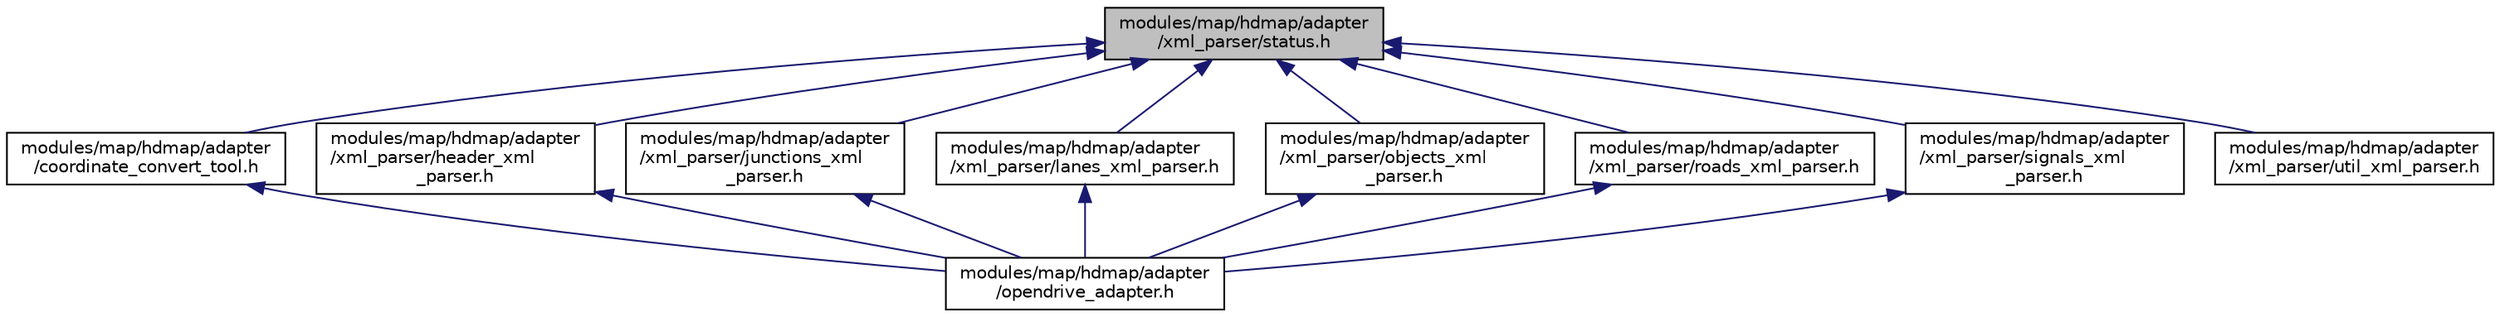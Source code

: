 digraph "modules/map/hdmap/adapter/xml_parser/status.h"
{
  edge [fontname="Helvetica",fontsize="10",labelfontname="Helvetica",labelfontsize="10"];
  node [fontname="Helvetica",fontsize="10",shape=record];
  Node1 [label="modules/map/hdmap/adapter\l/xml_parser/status.h",height=0.2,width=0.4,color="black", fillcolor="grey75", style="filled" fontcolor="black"];
  Node1 -> Node2 [dir="back",color="midnightblue",fontsize="10",style="solid",fontname="Helvetica"];
  Node2 [label="modules/map/hdmap/adapter\l/coordinate_convert_tool.h",height=0.2,width=0.4,color="black", fillcolor="white", style="filled",URL="$coordinate__convert__tool_8h.html"];
  Node2 -> Node3 [dir="back",color="midnightblue",fontsize="10",style="solid",fontname="Helvetica"];
  Node3 [label="modules/map/hdmap/adapter\l/opendrive_adapter.h",height=0.2,width=0.4,color="black", fillcolor="white", style="filled",URL="$opendrive__adapter_8h.html"];
  Node1 -> Node4 [dir="back",color="midnightblue",fontsize="10",style="solid",fontname="Helvetica"];
  Node4 [label="modules/map/hdmap/adapter\l/xml_parser/header_xml\l_parser.h",height=0.2,width=0.4,color="black", fillcolor="white", style="filled",URL="$header__xml__parser_8h.html"];
  Node4 -> Node3 [dir="back",color="midnightblue",fontsize="10",style="solid",fontname="Helvetica"];
  Node1 -> Node5 [dir="back",color="midnightblue",fontsize="10",style="solid",fontname="Helvetica"];
  Node5 [label="modules/map/hdmap/adapter\l/xml_parser/junctions_xml\l_parser.h",height=0.2,width=0.4,color="black", fillcolor="white", style="filled",URL="$junctions__xml__parser_8h.html"];
  Node5 -> Node3 [dir="back",color="midnightblue",fontsize="10",style="solid",fontname="Helvetica"];
  Node1 -> Node6 [dir="back",color="midnightblue",fontsize="10",style="solid",fontname="Helvetica"];
  Node6 [label="modules/map/hdmap/adapter\l/xml_parser/lanes_xml_parser.h",height=0.2,width=0.4,color="black", fillcolor="white", style="filled",URL="$lanes__xml__parser_8h.html"];
  Node6 -> Node3 [dir="back",color="midnightblue",fontsize="10",style="solid",fontname="Helvetica"];
  Node1 -> Node7 [dir="back",color="midnightblue",fontsize="10",style="solid",fontname="Helvetica"];
  Node7 [label="modules/map/hdmap/adapter\l/xml_parser/objects_xml\l_parser.h",height=0.2,width=0.4,color="black", fillcolor="white", style="filled",URL="$objects__xml__parser_8h.html"];
  Node7 -> Node3 [dir="back",color="midnightblue",fontsize="10",style="solid",fontname="Helvetica"];
  Node1 -> Node8 [dir="back",color="midnightblue",fontsize="10",style="solid",fontname="Helvetica"];
  Node8 [label="modules/map/hdmap/adapter\l/xml_parser/roads_xml_parser.h",height=0.2,width=0.4,color="black", fillcolor="white", style="filled",URL="$roads__xml__parser_8h.html"];
  Node8 -> Node3 [dir="back",color="midnightblue",fontsize="10",style="solid",fontname="Helvetica"];
  Node1 -> Node9 [dir="back",color="midnightblue",fontsize="10",style="solid",fontname="Helvetica"];
  Node9 [label="modules/map/hdmap/adapter\l/xml_parser/signals_xml\l_parser.h",height=0.2,width=0.4,color="black", fillcolor="white", style="filled",URL="$signals__xml__parser_8h.html"];
  Node9 -> Node3 [dir="back",color="midnightblue",fontsize="10",style="solid",fontname="Helvetica"];
  Node1 -> Node10 [dir="back",color="midnightblue",fontsize="10",style="solid",fontname="Helvetica"];
  Node10 [label="modules/map/hdmap/adapter\l/xml_parser/util_xml_parser.h",height=0.2,width=0.4,color="black", fillcolor="white", style="filled",URL="$util__xml__parser_8h.html"];
}
